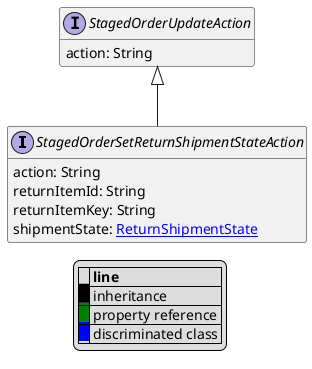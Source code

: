 @startuml

hide empty fields
hide empty methods
legend
|= |= line |
|<back:black>   </back>| inheritance |
|<back:green>   </back>| property reference |
|<back:blue>   </back>| discriminated class |
endlegend
interface StagedOrderSetReturnShipmentStateAction [[StagedOrderSetReturnShipmentStateAction.svg]] extends StagedOrderUpdateAction {
    action: String
    returnItemId: String
    returnItemKey: String
    shipmentState: [[ReturnShipmentState.svg ReturnShipmentState]]
}
interface StagedOrderUpdateAction [[StagedOrderUpdateAction.svg]]  {
    action: String
}





@enduml
